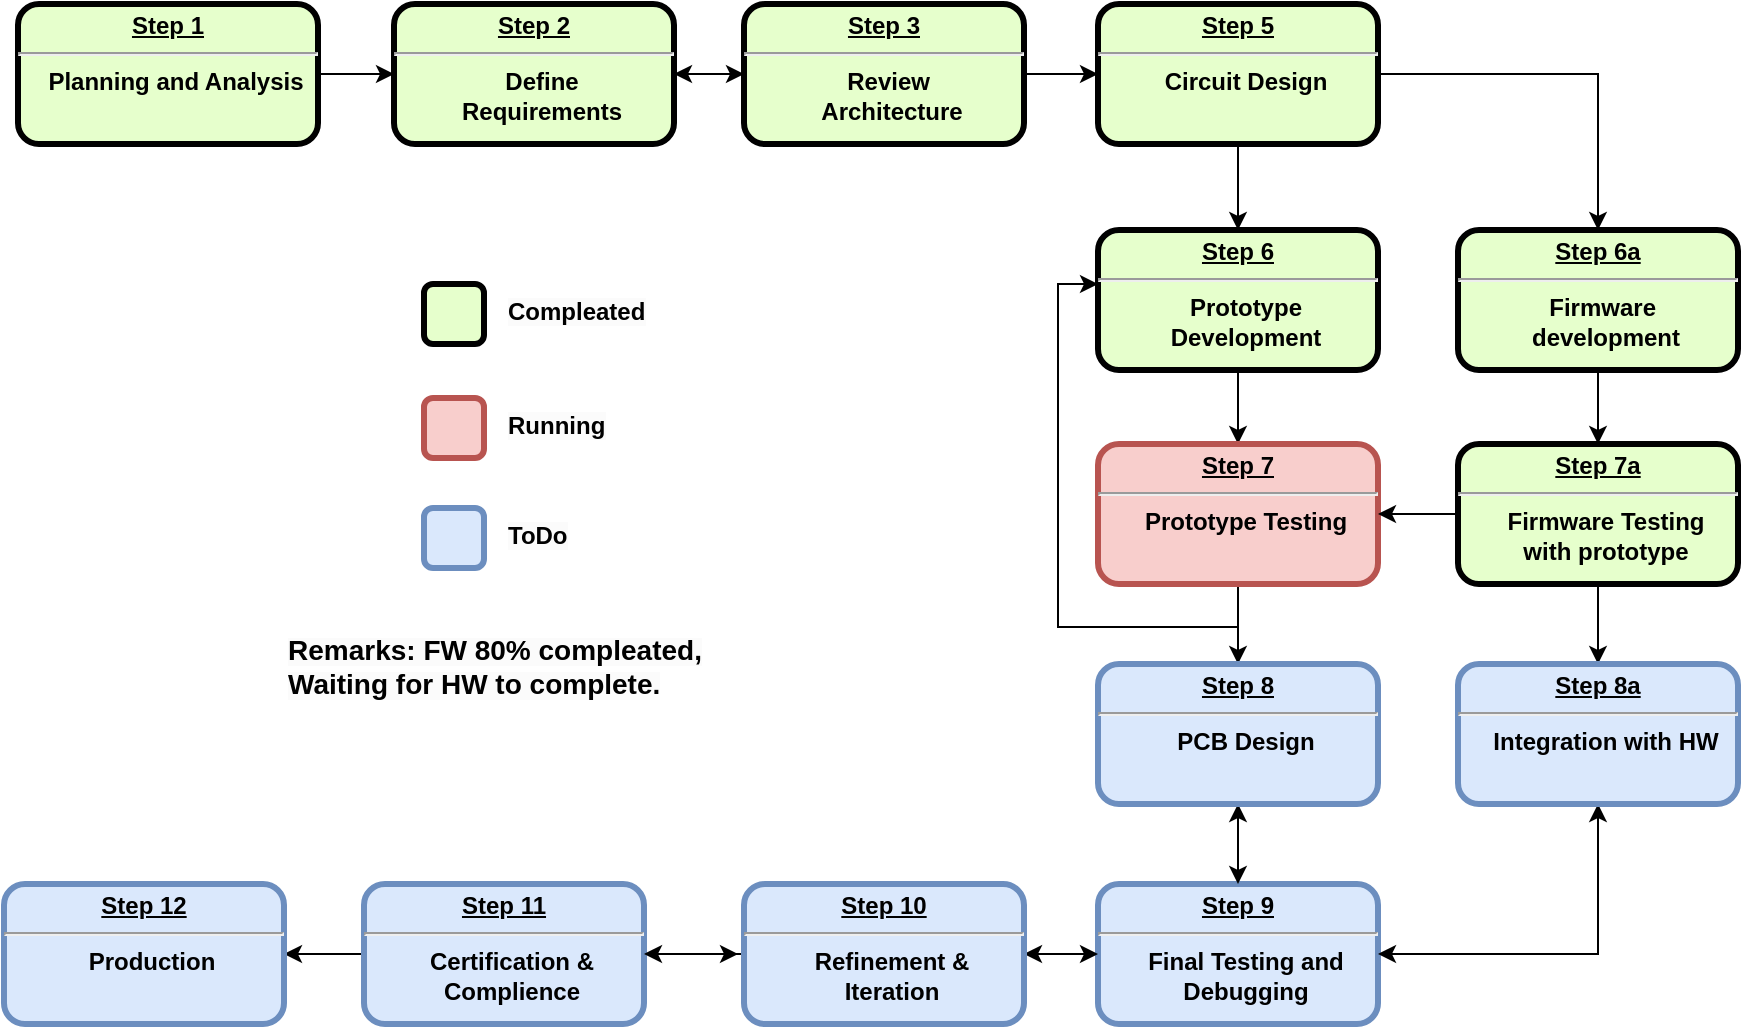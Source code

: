 <mxfile version="24.8.0">
  <diagram name="Page-1" id="aRGo1NhwMN8hLeO4ro7t">
    <mxGraphModel dx="1434" dy="746" grid="1" gridSize="10" guides="1" tooltips="1" connect="1" arrows="1" fold="1" page="1" pageScale="1" pageWidth="1169" pageHeight="827" math="0" shadow="0">
      <root>
        <mxCell id="0" />
        <mxCell id="1" parent="0" />
        <mxCell id="5i53QzvxE4g4gsWLnaB0-43" style="edgeStyle=orthogonalEdgeStyle;rounded=0;orthogonalLoop=1;jettySize=auto;html=1;entryX=0;entryY=0.5;entryDx=0;entryDy=0;" edge="1" parent="1" source="5i53QzvxE4g4gsWLnaB0-5" target="5i53QzvxE4g4gsWLnaB0-24">
          <mxGeometry relative="1" as="geometry" />
        </mxCell>
        <mxCell id="5i53QzvxE4g4gsWLnaB0-5" value="&lt;p style=&quot;margin: 0px; margin-top: 4px; text-align: center; text-decoration: underline;&quot;&gt;&lt;strong&gt;Step 2&lt;/strong&gt;&lt;/p&gt;&lt;hr&gt;&lt;p style=&quot;margin: 0px; margin-left: 8px;&quot;&gt;Define&lt;/p&gt;&lt;p style=&quot;margin: 0px; margin-left: 8px;&quot;&gt;Requirements&lt;/p&gt;" style="verticalAlign=middle;align=center;overflow=fill;fontSize=12;fontFamily=Helvetica;html=1;rounded=1;fontStyle=1;strokeWidth=3;fillColor=#E6FFCC;flipH=0;flipV=1;direction=east;" vertex="1" parent="1">
          <mxGeometry x="438" y="440" width="140" height="70" as="geometry" />
        </mxCell>
        <mxCell id="5i53QzvxE4g4gsWLnaB0-42" style="edgeStyle=orthogonalEdgeStyle;rounded=0;orthogonalLoop=1;jettySize=auto;html=1;entryX=0;entryY=0.5;entryDx=0;entryDy=0;" edge="1" parent="1" source="5i53QzvxE4g4gsWLnaB0-7" target="5i53QzvxE4g4gsWLnaB0-5">
          <mxGeometry relative="1" as="geometry" />
        </mxCell>
        <mxCell id="5i53QzvxE4g4gsWLnaB0-7" value="&lt;p style=&quot;margin: 0px; margin-top: 4px; text-align: center; text-decoration: underline;&quot;&gt;&lt;strong&gt;Step 1&lt;/strong&gt;&lt;/p&gt;&lt;hr&gt;&lt;p style=&quot;margin: 0px 0px 0px 8px;&quot;&gt;Planning and Analysis&lt;/p&gt;" style="verticalAlign=middle;align=center;overflow=fill;fontSize=12;fontFamily=Helvetica;html=1;rounded=1;fontStyle=1;strokeWidth=3;fillColor=#E6FFCC;flipH=0;flipV=1;direction=east;" vertex="1" parent="1">
          <mxGeometry x="250" y="440" width="150" height="70" as="geometry" />
        </mxCell>
        <mxCell id="5i53QzvxE4g4gsWLnaB0-11" style="edgeStyle=orthogonalEdgeStyle;rounded=0;orthogonalLoop=1;jettySize=auto;html=1;entryX=0.5;entryY=0;entryDx=0;entryDy=0;" edge="1" parent="1">
          <mxGeometry relative="1" as="geometry">
            <mxPoint x="860" y="507" as="sourcePoint" />
            <mxPoint x="860" y="553" as="targetPoint" />
          </mxGeometry>
        </mxCell>
        <mxCell id="5i53QzvxE4g4gsWLnaB0-49" style="edgeStyle=orthogonalEdgeStyle;rounded=0;orthogonalLoop=1;jettySize=auto;html=1;entryX=0.5;entryY=0;entryDx=0;entryDy=0;" edge="1" parent="1" source="5i53QzvxE4g4gsWLnaB0-16" target="5i53QzvxE4g4gsWLnaB0-38">
          <mxGeometry relative="1" as="geometry">
            <mxPoint x="860" y="650" as="targetPoint" />
          </mxGeometry>
        </mxCell>
        <mxCell id="5i53QzvxE4g4gsWLnaB0-16" value="&lt;p style=&quot;margin: 0px; margin-top: 4px; text-align: center; text-decoration: underline;&quot;&gt;&lt;strong&gt;Step 6&lt;/strong&gt;&lt;/p&gt;&lt;hr&gt;&lt;p style=&quot;margin: 0px; margin-left: 8px;&quot;&gt;Prototype&lt;/p&gt;&lt;p style=&quot;margin: 0px; margin-left: 8px;&quot;&gt;Development&lt;/p&gt;" style="verticalAlign=middle;align=center;overflow=fill;fontSize=12;fontFamily=Helvetica;html=1;rounded=1;fontStyle=1;strokeWidth=3;fillColor=#E6FFCC;" vertex="1" parent="1">
          <mxGeometry x="790" y="553" width="140" height="70" as="geometry" />
        </mxCell>
        <mxCell id="5i53QzvxE4g4gsWLnaB0-53" style="edgeStyle=orthogonalEdgeStyle;rounded=0;orthogonalLoop=1;jettySize=auto;html=1;entryX=1;entryY=0.5;entryDx=0;entryDy=0;" edge="1" parent="1" source="5i53QzvxE4g4gsWLnaB0-18" target="5i53QzvxE4g4gsWLnaB0-29">
          <mxGeometry relative="1" as="geometry" />
        </mxCell>
        <mxCell id="5i53QzvxE4g4gsWLnaB0-56" style="edgeStyle=orthogonalEdgeStyle;rounded=0;orthogonalLoop=1;jettySize=auto;html=1;entryX=0;entryY=0.386;entryDx=0;entryDy=0;entryPerimeter=0;" edge="1" parent="1" source="5i53QzvxE4g4gsWLnaB0-18" target="5i53QzvxE4g4gsWLnaB0-16">
          <mxGeometry relative="1" as="geometry">
            <mxPoint x="730" y="590" as="targetPoint" />
          </mxGeometry>
        </mxCell>
        <mxCell id="5i53QzvxE4g4gsWLnaB0-58" style="edgeStyle=orthogonalEdgeStyle;rounded=0;orthogonalLoop=1;jettySize=auto;html=1;entryX=0.5;entryY=1;entryDx=0;entryDy=0;" edge="1" parent="1" source="5i53QzvxE4g4gsWLnaB0-18" target="5i53QzvxE4g4gsWLnaB0-39">
          <mxGeometry relative="1" as="geometry" />
        </mxCell>
        <mxCell id="5i53QzvxE4g4gsWLnaB0-62" style="edgeStyle=orthogonalEdgeStyle;rounded=0;orthogonalLoop=1;jettySize=auto;html=1;entryX=0.5;entryY=1;entryDx=0;entryDy=0;" edge="1" parent="1" source="5i53QzvxE4g4gsWLnaB0-18" target="5i53QzvxE4g4gsWLnaB0-41">
          <mxGeometry relative="1" as="geometry" />
        </mxCell>
        <mxCell id="5i53QzvxE4g4gsWLnaB0-18" value="&lt;p style=&quot;margin: 0px; margin-top: 4px; text-align: center; text-decoration: underline;&quot;&gt;&lt;strong&gt;Step 9&lt;/strong&gt;&lt;/p&gt;&lt;hr&gt;&lt;p style=&quot;margin: 0px; margin-left: 8px;&quot;&gt;&lt;span style=&quot;color: rgba(0, 0, 0, 0); font-family: monospace; font-size: 0px; font-weight: 400; text-align: start;&quot;&gt;%3CmxGraphModel%3E%3Croot%3E%3CmxCell%20id%3D%220%22%2F%3E%3CmxCell%20id%3D%221%22%20parent%3D%220%22%2F%3E%3CmxCell%20id%3D%222%22%20value%3D%22%26lt%3Bp%20style%3D%26quot%3Bmargin%3A%200px%3B%20margin-top%3A%204px%3B%20text-align%3A%20center%3B%20text-decoration%3A%20underline%3B%26quot%3B%26gt%3B%26lt%3Bstrong%26gt%3BStep%205%26lt%3B%2Fstrong%26gt%3B%26lt%3B%2Fp%26gt%3B%26lt%3Bhr%26gt%3B%26lt%3Bp%20style%3D%26quot%3Bmargin%3A%200px%3B%20margin-left%3A%208px%3B%26quot%3B%26gt%3BPrototype%26lt%3B%2Fp%26gt%3B%26lt%3Bp%20style%3D%26quot%3Bmargin%3A%200px%3B%20margin-left%3A%208px%3B%26quot%3B%26gt%3BDevelopmenrt%26lt%3B%2Fp%26gt%3B%22%20style%3D%22verticalAlign%3Dmiddle%3Balign%3Dcenter%3Boverflow%3Dfill%3BfontSize%3D12%3BfontFamily%3DHelvetica%3Bhtml%3D1%3Brounded%3D1%3BfontStyle%3D1%3BstrokeWidth%3D3%3BfillColor%3D%23E6FFCC%22%20vertex%3D%221%22%20parent%3D%221%22%3E%3CmxGeometry%20x%3D%22585%22%20y%3D%22360%22%20width%3D%22140%22%20height%3D%2270%22%20as%3D%22geometry%22%2F%3E%3C%2FmxCell%3E%3C%2Froot%3E%3C%2FmxGraphModel%3EFinal&amp;nbsp;&lt;/span&gt;&lt;span style=&quot;background-color: initial;&quot;&gt;Final&amp;nbsp;&lt;/span&gt;&lt;span style=&quot;background-color: initial;&quot;&gt;Testing and&lt;/span&gt;&lt;/p&gt;&lt;p style=&quot;margin: 0px; margin-left: 8px;&quot;&gt;&lt;span style=&quot;background-color: initial;&quot;&gt;Debugging&lt;/span&gt;&lt;span style=&quot;background-color: initial; color: rgba(0, 0, 0, 0); font-family: monospace; font-size: 0px; font-weight: 400; text-align: start;&quot;&gt;%3CmxGraphModel%3E%3Croot%3E%3CmxCell%20id%3D%220%22%2F%3E%3CmxCell%20id%3D%221%22%20parent%3D%220%22%2F%3E%3CmxCell%20id%3D%222%22%20value%3D%22%26lt%3Bp%20style%3D%26quot%3Bmargin%3A%200px%3B%20margin-top%3A%204px%3B%20text-align%3A%20center%3B%20text-decoration%3A%20underline%3B%26quot%3B%26gt%3B%26lt%3Bstrong%26gt%3BStep%205%26lt%3B%2Fstrong%26gt%3B%26lt%3B%2Fp%26gt%3B%26lt%3Bhr%26gt%3B%26lt%3Bp%20style%3D%26quot%3Bmargin%3A%200px%3B%20margin-left%3A%208px%3B%26quot%3B%26gt%3BPrototype%26lt%3B%2Fp%26gt%3B%26lt%3Bp%20style%3D%26quot%3Bmargin%3A%200px%3B%20margin-left%3A%208px%3B%26quot%3B%26gt%3BDevelopmenrt%26lt%3B%2Fp%26gt%3B%22%20style%3D%22verticalAlign%3Dmiddle%3Balign%3Dcenter%3Boverflow%3Dfill%3BfontSize%3D12%3BfontFamily%3DHelvetica%3Bhtml%3D1%3Brounded%3D1%3BfontStyle%3D1%3BstrokeWidth%3D3%3BfillColor%3D%23E6FFCC%22%20vertex%3D%221%22%20parent%3D%221%22%3E%3CmxGeometry%20x%3D%22585%22%20y%3D%22360%22%20width%3D%22140%22%20height%3D%2270%22%20as%3D%22geometry%22%2F%3E%3C%2FmxCell%3E%3C%2Froot%3E%3C%2FmxGraphModel%3E&lt;/span&gt;&lt;/p&gt;" style="verticalAlign=middle;align=center;overflow=fill;fontSize=12;fontFamily=Helvetica;html=1;rounded=1;fontStyle=1;strokeWidth=3;fillColor=#dae8fc;strokeColor=#6c8ebf;" vertex="1" parent="1">
          <mxGeometry x="790" y="880" width="140" height="70" as="geometry" />
        </mxCell>
        <mxCell id="5i53QzvxE4g4gsWLnaB0-19" style="edgeStyle=orthogonalEdgeStyle;rounded=0;orthogonalLoop=1;jettySize=auto;html=1;entryX=1;entryY=0.5;entryDx=0;entryDy=0;" edge="1" parent="1" source="5i53QzvxE4g4gsWLnaB0-20" target="5i53QzvxE4g4gsWLnaB0-21">
          <mxGeometry relative="1" as="geometry" />
        </mxCell>
        <mxCell id="5i53QzvxE4g4gsWLnaB0-60" style="edgeStyle=orthogonalEdgeStyle;rounded=0;orthogonalLoop=1;jettySize=auto;html=1;" edge="1" parent="1" source="5i53QzvxE4g4gsWLnaB0-20">
          <mxGeometry relative="1" as="geometry">
            <mxPoint x="610" y="915" as="targetPoint" />
          </mxGeometry>
        </mxCell>
        <mxCell id="5i53QzvxE4g4gsWLnaB0-20" value="&lt;p style=&quot;margin: 0px; margin-top: 4px; text-align: center; text-decoration: underline;&quot;&gt;&lt;strong&gt;Step 11&lt;/strong&gt;&lt;/p&gt;&lt;hr&gt;&lt;p style=&quot;margin: 0px; margin-left: 8px;&quot;&gt;&lt;span style=&quot;color: rgba(0, 0, 0, 0); font-family: monospace; font-size: 0px; font-weight: 400; text-align: start;&quot;&gt;%3CmxGraphModel%3E%3Croot%3E%3CmxCell%20id%3D%220%22%2F%3E%3CmxCell%20id%3D%221%22%20parent%3D%220%22%2F%3E%3CmxCell%20id%3D%222%22%20value%3D%22%26lt%3Bp%20style%3D%26quot%3Bmargin%3A%200px%3B%20margin-top%3A%204px%3B%20text-align%3A%20center%3B%20text-decoration%3A%20underline%3B%26quot%3B%26gt%3B%26lt%3Bstrong%26gt%3BStep%205%26lt%3B%2Fstrong%26gt%3B%26lt%3B%2Fp%26gt%3B%26lt%3Bhr%26gt%3B%26lt%3Bp%20style%3D%26quot%3Bmargin%3A%200px%3B%20margin-left%3A%208px%3B%26quot%3B%26gt%3BPrototype%26lt%3B%2Fp%26gt%3B%26lt%3Bp%20style%3D%26quot%3Bmargin%3A%200px%3B%20margin-left%3A%208px%3B%26quot%3B%26gt%3BDevelopmenrt%26lt%3B%2Fp%26gt%3B%22%20style%3D%22verticalAlign%3Dmiddle%3Balign%3Dcenter%3Boverflow%3Dfill%3BfontSize%3D12%3BfontFamily%3DHelvetica%3Bhtml%3D1%3Brounded%3D1%3BfontStyle%3D1%3BstrokeWidth%3D3%3BfillColor%3D%23E6FFCC%22%20vertex%3D%221%22%20parent%3D%221%22%3E%3CmxGeometry%20x%3D%22585%22%20y%3D%22360%22%20width%3D%22140%22%20height%3D%2270%22%20as%3D%22geometry%22%2F%3E%3C%2FmxCell%3E%3C%2Froot%3E%3C%2FmxGraphModel%3E&lt;/span&gt;&lt;span style=&quot;background-color: initial;&quot;&gt;Certification &amp;amp;&lt;/span&gt;&lt;/p&gt;&lt;p style=&quot;margin: 0px; margin-left: 8px;&quot;&gt;&lt;span style=&quot;background-color: initial;&quot;&gt;Complience&lt;/span&gt;&lt;/p&gt;&lt;p style=&quot;margin: 0px; margin-left: 8px;&quot;&gt;&lt;span style=&quot;background-color: initial; color: rgba(0, 0, 0, 0); font-family: monospace; font-size: 0px; font-weight: 400; text-align: start;&quot;&gt;Co%3CmxGraphModel%3E%3Croot%3E%3CmxCell%20id%3D%220%22%2F%3E%3CmxCell%20id%3D%221%22%20parent%3D%220%22%2F%3E%3CmxCell%20id%3D%222%22%20value%3D%22%26lt%3Bp%20style%3D%26quot%3Bmargin%3A%200px%3B%20margin-top%3A%204px%3B%20text-align%3A%20center%3B%20text-decoration%3A%20underline%3B%26quot%3B%26gt%3B%26lt%3Bstrong%26gt%3BStep%205%26lt%3B%2Fstrong%26gt%3B%26lt%3B%2Fp%26gt%3B%26lt%3Bhr%26gt%3B%26lt%3Bp%20style%3D%26quot%3Bmargin%3A%200px%3B%20margin-left%3A%208px%3B%26quot%3B%26gt%3BPrototype%26lt%3B%2Fp%26gt%3B%26lt%3Bp%20style%3D%26quot%3Bmargin%3A%200px%3B%20margin-left%3A%208px%3B%26quot%3B%26gt%3BDevelopmenrt%26lt%3B%2Fp%26gt%3B%22%20style%3D%22verticalAlign%3Dmiddle%3Balign%3Dcenter%3Boverflow%3Dfill%3BfontSize%3D12%3BfontFamily%3DHelvetica%3Bhtml%3D1%3Brounded%3D1%3BfontStyle%3D1%3BstrokeWidth%3D3%3BfillColor%3D%23E6FFCC%22%20vertex%3D%221%22%20parent%3D%221%22%3E%3CmxGeometry%20x%3D%22585%22%20y%3D%22360%22%20width%3D%22140%22%20height%3D%2270%22%20as%3D%22geometry%22%2F%3E%3C%2FmxCell%3E%3C%2Froot%3E%3C%2FmxGraphModel%3E&lt;/span&gt;&lt;/p&gt;" style="verticalAlign=middle;align=center;overflow=fill;fontSize=12;fontFamily=Helvetica;html=1;rounded=1;fontStyle=1;strokeWidth=3;fillColor=#dae8fc;strokeColor=#6c8ebf;" vertex="1" parent="1">
          <mxGeometry x="423" y="880" width="140" height="70" as="geometry" />
        </mxCell>
        <mxCell id="5i53QzvxE4g4gsWLnaB0-21" value="&lt;p style=&quot;margin: 0px; margin-top: 4px; text-align: center; text-decoration: underline;&quot;&gt;&lt;strong&gt;Step 12&lt;/strong&gt;&lt;/p&gt;&lt;hr&gt;&lt;p style=&quot;margin: 0px; margin-left: 8px;&quot;&gt;Production&lt;/p&gt;" style="verticalAlign=middle;align=center;overflow=fill;fontSize=12;fontFamily=Helvetica;html=1;rounded=1;fontStyle=1;strokeWidth=3;fillColor=#dae8fc;strokeColor=#6c8ebf;" vertex="1" parent="1">
          <mxGeometry x="243" y="880" width="140" height="70" as="geometry" />
        </mxCell>
        <mxCell id="5i53QzvxE4g4gsWLnaB0-44" style="edgeStyle=orthogonalEdgeStyle;rounded=0;orthogonalLoop=1;jettySize=auto;html=1;entryX=0;entryY=0.5;entryDx=0;entryDy=0;" edge="1" parent="1" source="5i53QzvxE4g4gsWLnaB0-24" target="5i53QzvxE4g4gsWLnaB0-36">
          <mxGeometry relative="1" as="geometry" />
        </mxCell>
        <mxCell id="5i53QzvxE4g4gsWLnaB0-59" style="edgeStyle=orthogonalEdgeStyle;rounded=0;orthogonalLoop=1;jettySize=auto;html=1;entryX=1;entryY=0.5;entryDx=0;entryDy=0;" edge="1" parent="1" source="5i53QzvxE4g4gsWLnaB0-24" target="5i53QzvxE4g4gsWLnaB0-5">
          <mxGeometry relative="1" as="geometry" />
        </mxCell>
        <mxCell id="5i53QzvxE4g4gsWLnaB0-24" value="&lt;p style=&quot;margin: 0px; margin-top: 4px; text-align: center; text-decoration: underline;&quot;&gt;&lt;strong&gt;Step 3&lt;/strong&gt;&lt;/p&gt;&lt;hr&gt;&lt;p style=&quot;margin: 0px; margin-left: 8px;&quot;&gt;Review&amp;nbsp;&lt;/p&gt;&lt;p style=&quot;margin: 0px; margin-left: 8px;&quot;&gt;Architecture&lt;/p&gt;" style="verticalAlign=middle;align=center;overflow=fill;fontSize=12;fontFamily=Helvetica;html=1;rounded=1;fontStyle=1;strokeWidth=3;fillColor=#E6FFCC;flipH=1;" vertex="1" parent="1">
          <mxGeometry x="613" y="440" width="140" height="70" as="geometry" />
        </mxCell>
        <mxCell id="5i53QzvxE4g4gsWLnaB0-28" style="edgeStyle=orthogonalEdgeStyle;rounded=0;orthogonalLoop=1;jettySize=auto;html=1;entryX=1;entryY=0.5;entryDx=0;entryDy=0;" edge="1" parent="1" source="5i53QzvxE4g4gsWLnaB0-29" target="5i53QzvxE4g4gsWLnaB0-20">
          <mxGeometry relative="1" as="geometry" />
        </mxCell>
        <mxCell id="5i53QzvxE4g4gsWLnaB0-61" style="edgeStyle=orthogonalEdgeStyle;rounded=0;orthogonalLoop=1;jettySize=auto;html=1;entryX=0;entryY=0.5;entryDx=0;entryDy=0;" edge="1" parent="1" source="5i53QzvxE4g4gsWLnaB0-29" target="5i53QzvxE4g4gsWLnaB0-18">
          <mxGeometry relative="1" as="geometry" />
        </mxCell>
        <mxCell id="5i53QzvxE4g4gsWLnaB0-29" value="&lt;p style=&quot;margin: 0px; margin-top: 4px; text-align: center; text-decoration: underline;&quot;&gt;&lt;strong&gt;Step 10&lt;/strong&gt;&lt;/p&gt;&lt;hr&gt;&lt;p style=&quot;margin: 0px; margin-left: 8px;&quot;&gt;Refinement &amp;amp;&lt;/p&gt;&lt;p style=&quot;margin: 0px; margin-left: 8px;&quot;&gt;Iteration&lt;/p&gt;" style="verticalAlign=middle;align=center;overflow=fill;fontSize=12;fontFamily=Helvetica;html=1;rounded=1;fontStyle=1;strokeWidth=3;flipH=1;fillColor=#dae8fc;strokeColor=#6c8ebf;" vertex="1" parent="1">
          <mxGeometry x="613" y="880" width="140" height="70" as="geometry" />
        </mxCell>
        <mxCell id="5i53QzvxE4g4gsWLnaB0-30" value="" style="whiteSpace=wrap;align=center;verticalAlign=middle;fontStyle=1;strokeWidth=3;rounded=1;fillColor=#f8cecc;strokeColor=#b85450;" vertex="1" parent="1">
          <mxGeometry x="453" y="637" width="30" height="30" as="geometry" />
        </mxCell>
        <mxCell id="5i53QzvxE4g4gsWLnaB0-31" value="" style="whiteSpace=wrap;align=center;verticalAlign=middle;fontStyle=1;strokeWidth=3;rounded=1;fillColor=#dae8fc;strokeColor=#6c8ebf;" vertex="1" parent="1">
          <mxGeometry x="453" y="692" width="30" height="30" as="geometry" />
        </mxCell>
        <mxCell id="5i53QzvxE4g4gsWLnaB0-32" value="" style="whiteSpace=wrap;align=center;verticalAlign=middle;fontStyle=1;strokeWidth=3;rounded=1;fillColor=#E6FFCC;strokeColor=#000000;" vertex="1" parent="1">
          <mxGeometry x="453" y="580" width="30" height="30" as="geometry" />
        </mxCell>
        <mxCell id="5i53QzvxE4g4gsWLnaB0-33" value="&lt;span style=&quot;color: rgb(0, 0, 0); font-family: Helvetica; font-size: 12px; font-style: normal; font-variant-ligatures: normal; font-variant-caps: normal; font-weight: 700; letter-spacing: normal; orphans: 2; text-align: center; text-indent: 0px; text-transform: none; widows: 2; word-spacing: 0px; -webkit-text-stroke-width: 0px; white-space: normal; background-color: rgb(251, 251, 251); text-decoration-thickness: initial; text-decoration-style: initial; text-decoration-color: initial; display: inline !important; float: none;&quot;&gt;Running&lt;/span&gt;" style="text;whiteSpace=wrap;html=1;" vertex="1" parent="1">
          <mxGeometry x="493" y="637" width="100" height="40" as="geometry" />
        </mxCell>
        <mxCell id="5i53QzvxE4g4gsWLnaB0-34" value="&lt;span style=&quot;color: rgb(0, 0, 0); font-family: Helvetica; font-size: 12px; font-style: normal; font-variant-ligatures: normal; font-variant-caps: normal; font-weight: 700; letter-spacing: normal; orphans: 2; text-align: center; text-indent: 0px; text-transform: none; widows: 2; word-spacing: 0px; -webkit-text-stroke-width: 0px; white-space: normal; background-color: rgb(251, 251, 251); text-decoration-thickness: initial; text-decoration-style: initial; text-decoration-color: initial; display: inline !important; float: none;&quot;&gt;Compleated&lt;/span&gt;" style="text;whiteSpace=wrap;html=1;" vertex="1" parent="1">
          <mxGeometry x="493" y="580" width="170" height="40" as="geometry" />
        </mxCell>
        <mxCell id="5i53QzvxE4g4gsWLnaB0-35" value="&lt;span style=&quot;color: rgb(0, 0, 0); font-family: Helvetica; font-size: 12px; font-style: normal; font-variant-ligatures: normal; font-variant-caps: normal; font-weight: 700; letter-spacing: normal; orphans: 2; text-align: center; text-indent: 0px; text-transform: none; widows: 2; word-spacing: 0px; -webkit-text-stroke-width: 0px; white-space: normal; background-color: rgb(251, 251, 251); text-decoration-thickness: initial; text-decoration-style: initial; text-decoration-color: initial; display: inline !important; float: none;&quot;&gt;ToDo&lt;/span&gt;" style="text;whiteSpace=wrap;html=1;" vertex="1" parent="1">
          <mxGeometry x="493" y="692" width="160" height="40" as="geometry" />
        </mxCell>
        <mxCell id="5i53QzvxE4g4gsWLnaB0-45" style="edgeStyle=orthogonalEdgeStyle;rounded=0;orthogonalLoop=1;jettySize=auto;html=1;entryX=0.5;entryY=0;entryDx=0;entryDy=0;" edge="1" parent="1" source="5i53QzvxE4g4gsWLnaB0-36" target="5i53QzvxE4g4gsWLnaB0-37">
          <mxGeometry relative="1" as="geometry" />
        </mxCell>
        <mxCell id="5i53QzvxE4g4gsWLnaB0-36" value="&lt;p style=&quot;margin: 0px; margin-top: 4px; text-align: center; text-decoration: underline;&quot;&gt;&lt;strong&gt;Step 5&lt;/strong&gt;&lt;/p&gt;&lt;hr&gt;&lt;p style=&quot;margin: 0px; margin-left: 8px;&quot;&gt;Circuit Design&lt;/p&gt;" style="verticalAlign=middle;align=center;overflow=fill;fontSize=12;fontFamily=Helvetica;html=1;rounded=1;fontStyle=1;strokeWidth=3;fillColor=#E6FFCC;" vertex="1" parent="1">
          <mxGeometry x="790" y="440" width="140" height="70" as="geometry" />
        </mxCell>
        <mxCell id="5i53QzvxE4g4gsWLnaB0-46" style="edgeStyle=orthogonalEdgeStyle;rounded=0;orthogonalLoop=1;jettySize=auto;html=1;entryX=0.5;entryY=0;entryDx=0;entryDy=0;" edge="1" parent="1" source="5i53QzvxE4g4gsWLnaB0-37" target="5i53QzvxE4g4gsWLnaB0-40">
          <mxGeometry relative="1" as="geometry" />
        </mxCell>
        <mxCell id="5i53QzvxE4g4gsWLnaB0-37" value="&lt;p style=&quot;margin: 0px; margin-top: 4px; text-align: center; text-decoration: underline;&quot;&gt;&lt;strong&gt;Step 6a&lt;/strong&gt;&lt;/p&gt;&lt;hr&gt;&lt;p style=&quot;margin: 0px; margin-left: 8px;&quot;&gt;Firmware&amp;nbsp;&lt;/p&gt;&lt;p style=&quot;margin: 0px; margin-left: 8px;&quot;&gt;development&lt;/p&gt;" style="verticalAlign=middle;align=center;overflow=fill;fontSize=12;fontFamily=Helvetica;html=1;rounded=1;fontStyle=1;strokeWidth=3;fillColor=#E6FFCC;" vertex="1" parent="1">
          <mxGeometry x="970" y="553" width="140" height="70" as="geometry" />
        </mxCell>
        <mxCell id="5i53QzvxE4g4gsWLnaB0-50" style="edgeStyle=orthogonalEdgeStyle;rounded=0;orthogonalLoop=1;jettySize=auto;html=1;entryX=0.5;entryY=0;entryDx=0;entryDy=0;" edge="1" parent="1" source="5i53QzvxE4g4gsWLnaB0-38" target="5i53QzvxE4g4gsWLnaB0-39">
          <mxGeometry relative="1" as="geometry" />
        </mxCell>
        <mxCell id="5i53QzvxE4g4gsWLnaB0-38" value="&lt;p style=&quot;margin: 0px; margin-top: 4px; text-align: center; text-decoration: underline;&quot;&gt;&lt;strong&gt;Step 7&lt;/strong&gt;&lt;/p&gt;&lt;hr&gt;&lt;p style=&quot;margin: 0px; margin-left: 8px;&quot;&gt;Prototype Testing&lt;/p&gt;" style="verticalAlign=middle;align=center;overflow=fill;fontSize=12;fontFamily=Helvetica;html=1;rounded=1;fontStyle=1;strokeWidth=3;fillColor=#f8cecc;strokeColor=#b85450;" vertex="1" parent="1">
          <mxGeometry x="790" y="660" width="140" height="70" as="geometry" />
        </mxCell>
        <mxCell id="5i53QzvxE4g4gsWLnaB0-51" style="edgeStyle=orthogonalEdgeStyle;rounded=0;orthogonalLoop=1;jettySize=auto;html=1;entryX=0.5;entryY=0;entryDx=0;entryDy=0;" edge="1" parent="1" source="5i53QzvxE4g4gsWLnaB0-39" target="5i53QzvxE4g4gsWLnaB0-18">
          <mxGeometry relative="1" as="geometry" />
        </mxCell>
        <mxCell id="5i53QzvxE4g4gsWLnaB0-39" value="&lt;p style=&quot;margin: 0px; margin-top: 4px; text-align: center; text-decoration: underline;&quot;&gt;&lt;strong&gt;Step 8&lt;/strong&gt;&lt;/p&gt;&lt;hr&gt;&lt;p style=&quot;margin: 0px; margin-left: 8px;&quot;&gt;PCB Design&lt;/p&gt;" style="verticalAlign=middle;align=center;overflow=fill;fontSize=12;fontFamily=Helvetica;html=1;rounded=1;fontStyle=1;strokeWidth=3;fillColor=#dae8fc;strokeColor=#6c8ebf;" vertex="1" parent="1">
          <mxGeometry x="790" y="770" width="140" height="70" as="geometry" />
        </mxCell>
        <mxCell id="5i53QzvxE4g4gsWLnaB0-47" style="edgeStyle=orthogonalEdgeStyle;rounded=0;orthogonalLoop=1;jettySize=auto;html=1;entryX=0.5;entryY=0;entryDx=0;entryDy=0;" edge="1" parent="1" source="5i53QzvxE4g4gsWLnaB0-40" target="5i53QzvxE4g4gsWLnaB0-41">
          <mxGeometry relative="1" as="geometry" />
        </mxCell>
        <mxCell id="5i53QzvxE4g4gsWLnaB0-52" style="edgeStyle=orthogonalEdgeStyle;rounded=0;orthogonalLoop=1;jettySize=auto;html=1;entryX=1;entryY=0.5;entryDx=0;entryDy=0;" edge="1" parent="1" source="5i53QzvxE4g4gsWLnaB0-40" target="5i53QzvxE4g4gsWLnaB0-38">
          <mxGeometry relative="1" as="geometry" />
        </mxCell>
        <mxCell id="5i53QzvxE4g4gsWLnaB0-40" value="&lt;p style=&quot;margin: 0px; margin-top: 4px; text-align: center; text-decoration: underline;&quot;&gt;&lt;strong&gt;Step 7a&lt;/strong&gt;&lt;/p&gt;&lt;hr&gt;&lt;p style=&quot;margin: 0px; margin-left: 8px;&quot;&gt;Firmware&amp;nbsp;&lt;span style=&quot;background-color: initial;&quot;&gt;Testing&lt;/span&gt;&lt;/p&gt;&lt;p style=&quot;margin: 0px; margin-left: 8px;&quot;&gt;&lt;span style=&quot;background-color: initial;&quot;&gt;with prototype&lt;/span&gt;&lt;/p&gt;" style="verticalAlign=middle;align=center;overflow=fill;fontSize=12;fontFamily=Helvetica;html=1;rounded=1;fontStyle=1;strokeWidth=3;fillColor=#E6FFCC;" vertex="1" parent="1">
          <mxGeometry x="970" y="660" width="140" height="70" as="geometry" />
        </mxCell>
        <mxCell id="5i53QzvxE4g4gsWLnaB0-48" style="edgeStyle=orthogonalEdgeStyle;rounded=0;orthogonalLoop=1;jettySize=auto;html=1;entryX=1;entryY=0.5;entryDx=0;entryDy=0;" edge="1" parent="1" source="5i53QzvxE4g4gsWLnaB0-41" target="5i53QzvxE4g4gsWLnaB0-18">
          <mxGeometry relative="1" as="geometry">
            <mxPoint x="1040" y="940" as="targetPoint" />
            <Array as="points">
              <mxPoint x="1040" y="915" />
            </Array>
          </mxGeometry>
        </mxCell>
        <mxCell id="5i53QzvxE4g4gsWLnaB0-41" value="&lt;p style=&quot;margin: 0px; margin-top: 4px; text-align: center; text-decoration: underline;&quot;&gt;&lt;strong&gt;Step 8a&lt;/strong&gt;&lt;/p&gt;&lt;hr&gt;&lt;p style=&quot;margin: 0px; margin-left: 8px;&quot;&gt;Integration with HW&lt;/p&gt;" style="verticalAlign=middle;align=center;overflow=fill;fontSize=12;fontFamily=Helvetica;html=1;rounded=1;fontStyle=1;strokeWidth=3;fillColor=#dae8fc;strokeColor=#6c8ebf;" vertex="1" parent="1">
          <mxGeometry x="970" y="770" width="140" height="70" as="geometry" />
        </mxCell>
        <mxCell id="5i53QzvxE4g4gsWLnaB0-63" value="&lt;span style=&quot;color: rgb(0, 0, 0); font-family: Helvetica; font-style: normal; font-variant-ligatures: normal; font-variant-caps: normal; font-weight: 700; letter-spacing: normal; orphans: 2; text-align: center; text-indent: 0px; text-transform: none; widows: 2; word-spacing: 0px; -webkit-text-stroke-width: 0px; white-space: normal; background-color: rgb(251, 251, 251); text-decoration-thickness: initial; text-decoration-style: initial; text-decoration-color: initial; float: none; display: inline !important;&quot;&gt;&lt;font style=&quot;font-size: 14px;&quot;&gt;Remarks: FW 80% compleated, Waiting for HW to complete.&lt;/font&gt;&lt;/span&gt;" style="text;whiteSpace=wrap;html=1;" vertex="1" parent="1">
          <mxGeometry x="383" y="748" width="210" height="40" as="geometry" />
        </mxCell>
      </root>
    </mxGraphModel>
  </diagram>
</mxfile>
